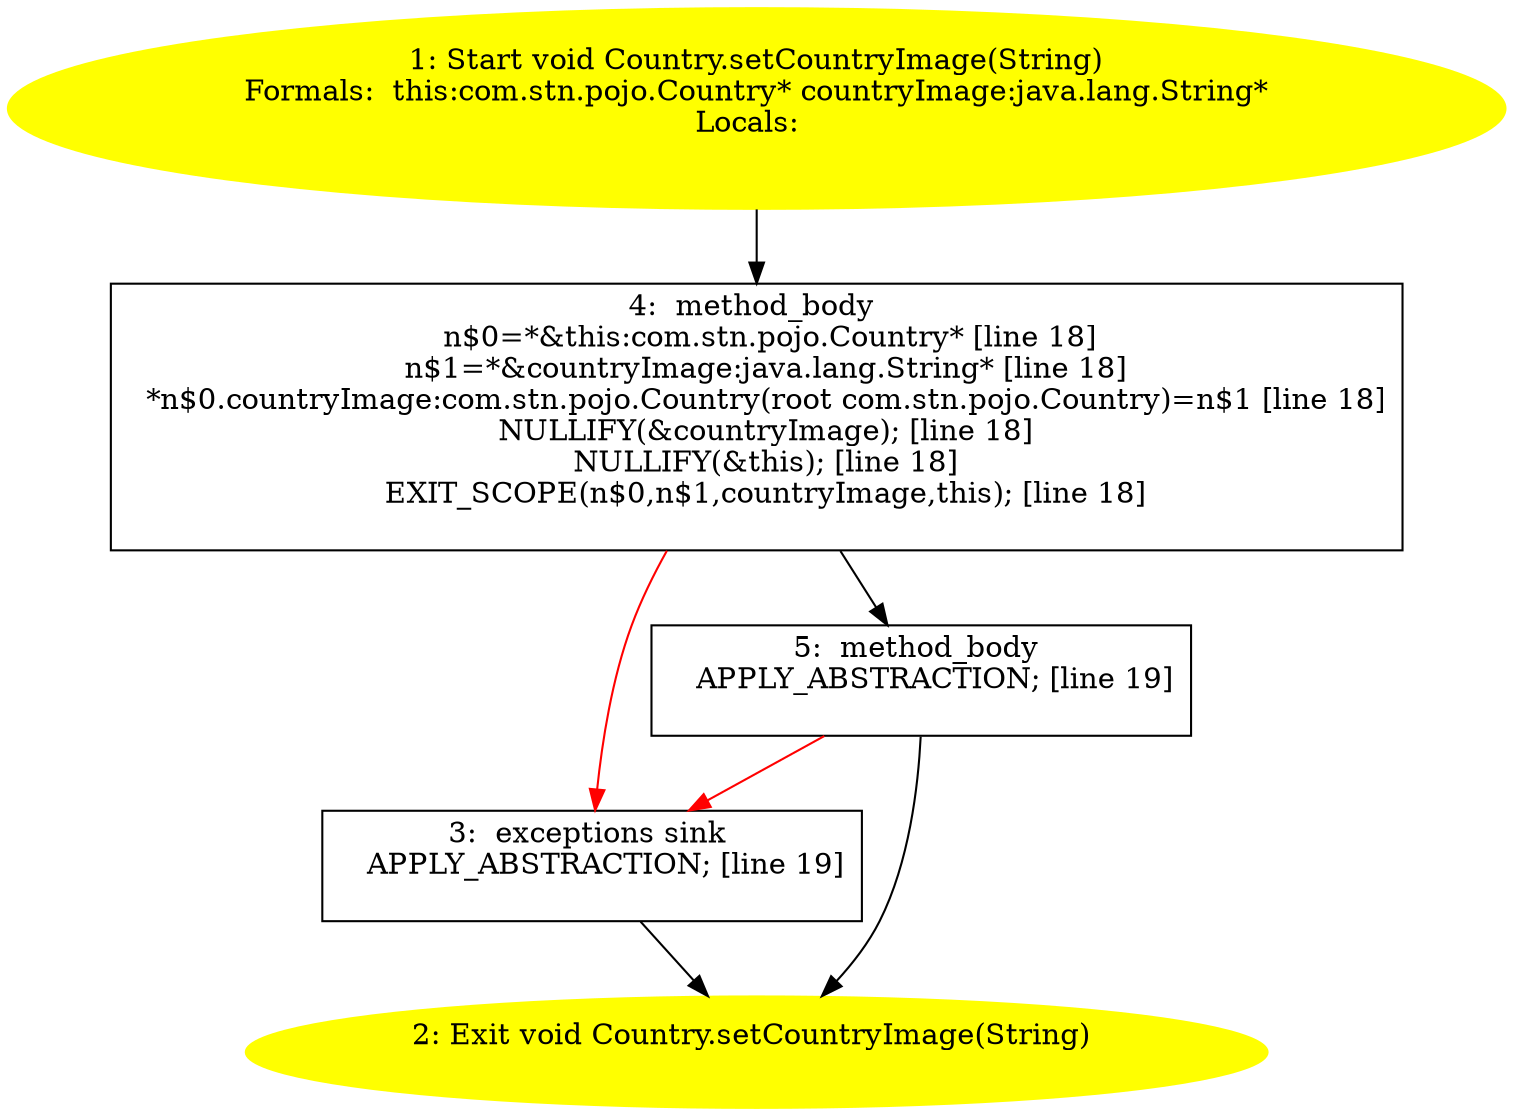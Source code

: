 /* @generated */
digraph cfg {
"com.stn.pojo.Country.setCountryImage(java.lang.String):void.c23c3f7f46c788a2fa36b61fe3d64f31_1" [label="1: Start void Country.setCountryImage(String)\nFormals:  this:com.stn.pojo.Country* countryImage:java.lang.String*\nLocals:  \n  " color=yellow style=filled]
	

	 "com.stn.pojo.Country.setCountryImage(java.lang.String):void.c23c3f7f46c788a2fa36b61fe3d64f31_1" -> "com.stn.pojo.Country.setCountryImage(java.lang.String):void.c23c3f7f46c788a2fa36b61fe3d64f31_4" ;
"com.stn.pojo.Country.setCountryImage(java.lang.String):void.c23c3f7f46c788a2fa36b61fe3d64f31_2" [label="2: Exit void Country.setCountryImage(String) \n  " color=yellow style=filled]
	

"com.stn.pojo.Country.setCountryImage(java.lang.String):void.c23c3f7f46c788a2fa36b61fe3d64f31_3" [label="3:  exceptions sink \n   APPLY_ABSTRACTION; [line 19]\n " shape="box"]
	

	 "com.stn.pojo.Country.setCountryImage(java.lang.String):void.c23c3f7f46c788a2fa36b61fe3d64f31_3" -> "com.stn.pojo.Country.setCountryImage(java.lang.String):void.c23c3f7f46c788a2fa36b61fe3d64f31_2" ;
"com.stn.pojo.Country.setCountryImage(java.lang.String):void.c23c3f7f46c788a2fa36b61fe3d64f31_4" [label="4:  method_body \n   n$0=*&this:com.stn.pojo.Country* [line 18]\n  n$1=*&countryImage:java.lang.String* [line 18]\n  *n$0.countryImage:com.stn.pojo.Country(root com.stn.pojo.Country)=n$1 [line 18]\n  NULLIFY(&countryImage); [line 18]\n  NULLIFY(&this); [line 18]\n  EXIT_SCOPE(n$0,n$1,countryImage,this); [line 18]\n " shape="box"]
	

	 "com.stn.pojo.Country.setCountryImage(java.lang.String):void.c23c3f7f46c788a2fa36b61fe3d64f31_4" -> "com.stn.pojo.Country.setCountryImage(java.lang.String):void.c23c3f7f46c788a2fa36b61fe3d64f31_5" ;
	 "com.stn.pojo.Country.setCountryImage(java.lang.String):void.c23c3f7f46c788a2fa36b61fe3d64f31_4" -> "com.stn.pojo.Country.setCountryImage(java.lang.String):void.c23c3f7f46c788a2fa36b61fe3d64f31_3" [color="red" ];
"com.stn.pojo.Country.setCountryImage(java.lang.String):void.c23c3f7f46c788a2fa36b61fe3d64f31_5" [label="5:  method_body \n   APPLY_ABSTRACTION; [line 19]\n " shape="box"]
	

	 "com.stn.pojo.Country.setCountryImage(java.lang.String):void.c23c3f7f46c788a2fa36b61fe3d64f31_5" -> "com.stn.pojo.Country.setCountryImage(java.lang.String):void.c23c3f7f46c788a2fa36b61fe3d64f31_2" ;
	 "com.stn.pojo.Country.setCountryImage(java.lang.String):void.c23c3f7f46c788a2fa36b61fe3d64f31_5" -> "com.stn.pojo.Country.setCountryImage(java.lang.String):void.c23c3f7f46c788a2fa36b61fe3d64f31_3" [color="red" ];
}
